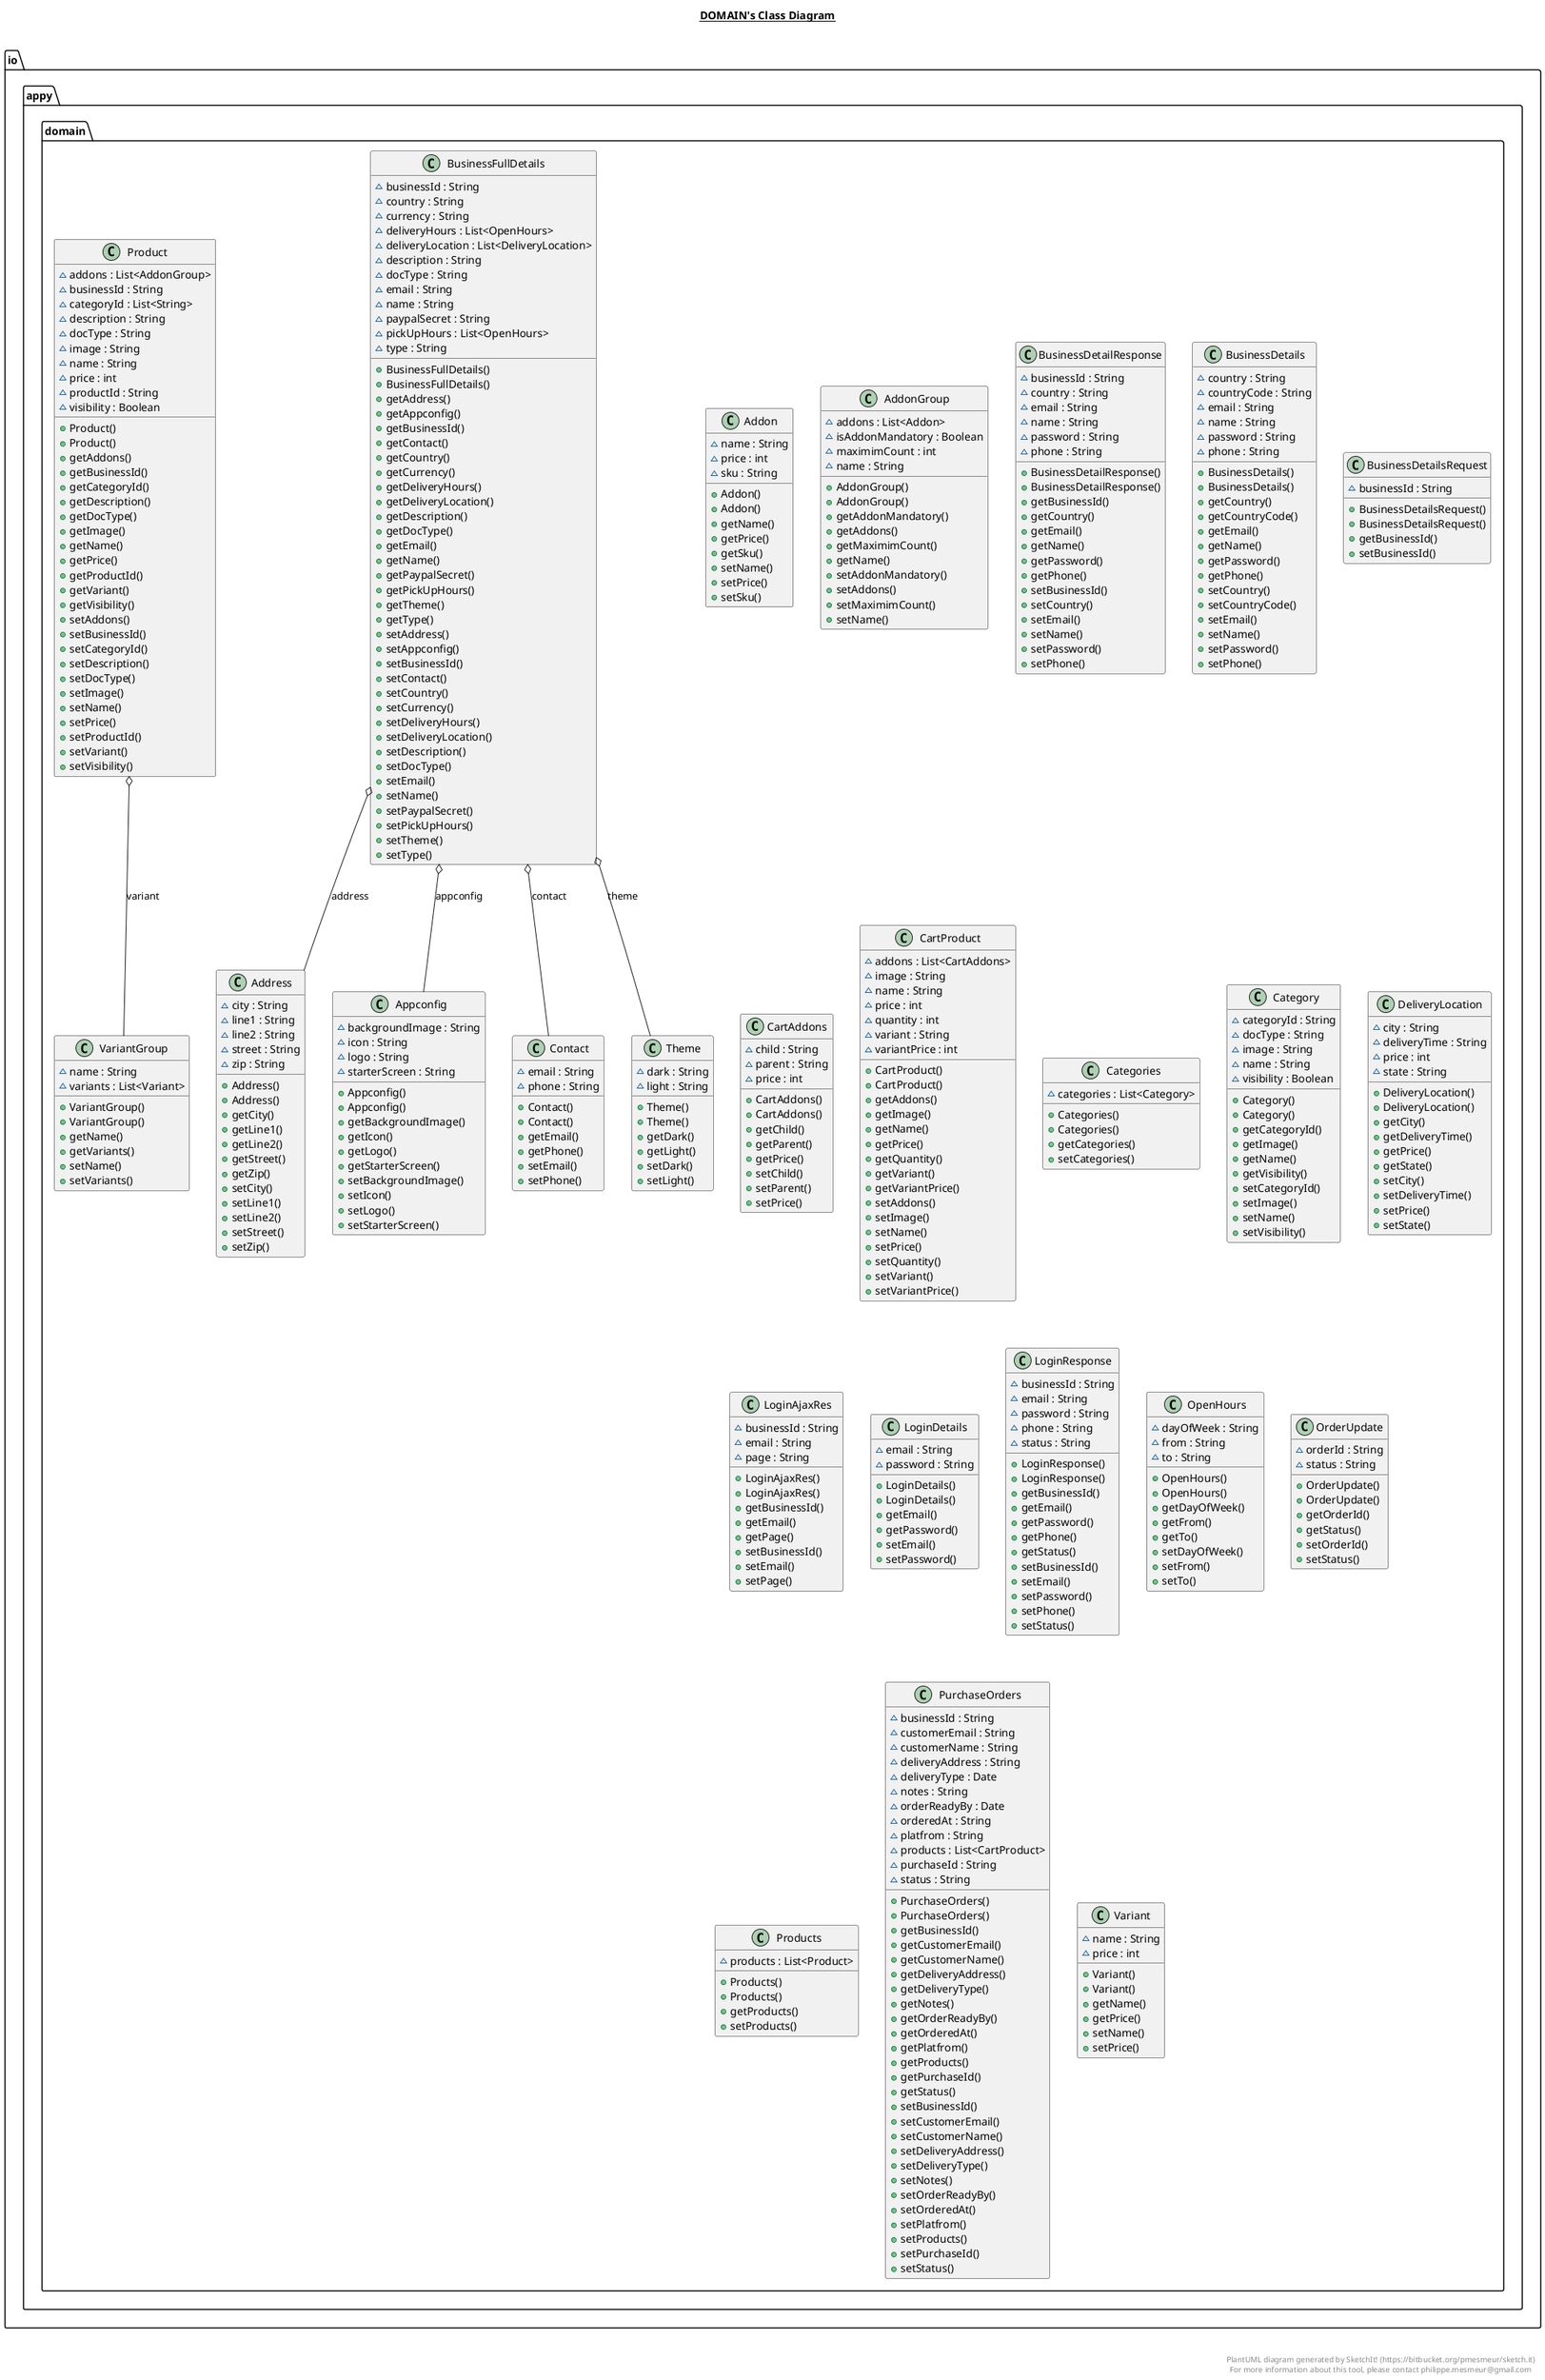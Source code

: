 @startuml

title __DOMAIN's Class Diagram__\n

  namespace io.appy.domain {
    class io.appy.domain.Addon {
        ~ name : String
        ~ price : int
        ~ sku : String
        + Addon()
        + Addon()
        + getName()
        + getPrice()
        + getSku()
        + setName()
        + setPrice()
        + setSku()
    }
  }
  

  namespace io.appy.domain {
    class io.appy.domain.AddonGroup {
        ~ addons : List<Addon>
        ~ isAddonMandatory : Boolean
        ~ maximimCount : int
        ~ name : String
        + AddonGroup()
        + AddonGroup()
        + getAddonMandatory()
        + getAddons()
        + getMaximimCount()
        + getName()
        + setAddonMandatory()
        + setAddons()
        + setMaximimCount()
        + setName()
    }
  }
  

  namespace io.appy.domain {
    class io.appy.domain.Address {
        ~ city : String
        ~ line1 : String
        ~ line2 : String
        ~ street : String
        ~ zip : String
        + Address()
        + Address()
        + getCity()
        + getLine1()
        + getLine2()
        + getStreet()
        + getZip()
        + setCity()
        + setLine1()
        + setLine2()
        + setStreet()
        + setZip()
    }
  }
  

  namespace io.appy.domain {
    class io.appy.domain.Appconfig {
        ~ backgroundImage : String
        ~ icon : String
        ~ logo : String
        ~ starterScreen : String
        + Appconfig()
        + Appconfig()
        + getBackgroundImage()
        + getIcon()
        + getLogo()
        + getStarterScreen()
        + setBackgroundImage()
        + setIcon()
        + setLogo()
        + setStarterScreen()
    }
  }
  

  namespace io.appy.domain {
    class io.appy.domain.BusinessDetailResponse {
        ~ businessId : String
        ~ country : String
        ~ email : String
        ~ name : String
        ~ password : String
        ~ phone : String
        + BusinessDetailResponse()
        + BusinessDetailResponse()
        + getBusinessId()
        + getCountry()
        + getEmail()
        + getName()
        + getPassword()
        + getPhone()
        + setBusinessId()
        + setCountry()
        + setEmail()
        + setName()
        + setPassword()
        + setPhone()
    }
  }
  

  namespace io.appy.domain {
    class io.appy.domain.BusinessDetails {
        ~ country : String
        ~ countryCode : String
        ~ email : String
        ~ name : String
        ~ password : String
        ~ phone : String
        + BusinessDetails()
        + BusinessDetails()
        + getCountry()
        + getCountryCode()
        + getEmail()
        + getName()
        + getPassword()
        + getPhone()
        + setCountry()
        + setCountryCode()
        + setEmail()
        + setName()
        + setPassword()
        + setPhone()
    }
  }
  

  namespace io.appy.domain {
    class io.appy.domain.BusinessDetailsRequest {
        ~ businessId : String
        + BusinessDetailsRequest()
        + BusinessDetailsRequest()
        + getBusinessId()
        + setBusinessId()
    }
  }
  

  namespace io.appy.domain {
    class io.appy.domain.BusinessFullDetails {
        ~ businessId : String
        ~ country : String
        ~ currency : String
        ~ deliveryHours : List<OpenHours>
        ~ deliveryLocation : List<DeliveryLocation>
        ~ description : String
        ~ docType : String
        ~ email : String
        ~ name : String
        ~ paypalSecret : String
        ~ pickUpHours : List<OpenHours>
        ~ type : String
        + BusinessFullDetails()
        + BusinessFullDetails()
        + getAddress()
        + getAppconfig()
        + getBusinessId()
        + getContact()
        + getCountry()
        + getCurrency()
        + getDeliveryHours()
        + getDeliveryLocation()
        + getDescription()
        + getDocType()
        + getEmail()
        + getName()
        + getPaypalSecret()
        + getPickUpHours()
        + getTheme()
        + getType()
        + setAddress()
        + setAppconfig()
        + setBusinessId()
        + setContact()
        + setCountry()
        + setCurrency()
        + setDeliveryHours()
        + setDeliveryLocation()
        + setDescription()
        + setDocType()
        + setEmail()
        + setName()
        + setPaypalSecret()
        + setPickUpHours()
        + setTheme()
        + setType()
    }
  }
  

  namespace io.appy.domain {
    class io.appy.domain.CartAddons {
        ~ child : String
        ~ parent : String
        ~ price : int
        + CartAddons()
        + CartAddons()
        + getChild()
        + getParent()
        + getPrice()
        + setChild()
        + setParent()
        + setPrice()
    }
  }
  

  namespace io.appy.domain {
    class io.appy.domain.CartProduct {
        ~ addons : List<CartAddons>
        ~ image : String
        ~ name : String
        ~ price : int
        ~ quantity : int
        ~ variant : String
        ~ variantPrice : int
        + CartProduct()
        + CartProduct()
        + getAddons()
        + getImage()
        + getName()
        + getPrice()
        + getQuantity()
        + getVariant()
        + getVariantPrice()
        + setAddons()
        + setImage()
        + setName()
        + setPrice()
        + setQuantity()
        + setVariant()
        + setVariantPrice()
    }
  }
  

  namespace io.appy.domain {
    class io.appy.domain.Categories {
        ~ categories : List<Category>
        + Categories()
        + Categories()
        + getCategories()
        + setCategories()
    }
  }
  

  namespace io.appy.domain {
    class io.appy.domain.Category {
        ~ categoryId : String
        ~ docType : String
        ~ image : String
        ~ name : String
        ~ visibility : Boolean
        + Category()
        + Category()
        + getCategoryId()
        + getImage()
        + getName()
        + getVisibility()
        + setCategoryId()
        + setImage()
        + setName()
        + setVisibility()
    }
  }
  

  namespace io.appy.domain {
    class io.appy.domain.Contact {
        ~ email : String
        ~ phone : String
        + Contact()
        + Contact()
        + getEmail()
        + getPhone()
        + setEmail()
        + setPhone()
    }
  }
  

  namespace io.appy.domain {
    class io.appy.domain.DeliveryLocation {
        ~ city : String
        ~ deliveryTime : String
        ~ price : int
        ~ state : String
        + DeliveryLocation()
        + DeliveryLocation()
        + getCity()
        + getDeliveryTime()
        + getPrice()
        + getState()
        + setCity()
        + setDeliveryTime()
        + setPrice()
        + setState()
    }
  }
  

  namespace io.appy.domain {
    class io.appy.domain.LoginAjaxRes {
        ~ businessId : String
        ~ email : String
        ~ page : String
        + LoginAjaxRes()
        + LoginAjaxRes()
        + getBusinessId()
        + getEmail()
        + getPage()
        + setBusinessId()
        + setEmail()
        + setPage()
    }
  }
  

  namespace io.appy.domain {
    class io.appy.domain.LoginDetails {
        ~ email : String
        ~ password : String
        + LoginDetails()
        + LoginDetails()
        + getEmail()
        + getPassword()
        + setEmail()
        + setPassword()
    }
  }
  

  namespace io.appy.domain {
    class io.appy.domain.LoginResponse {
        ~ businessId : String
        ~ email : String
        ~ password : String
        ~ phone : String
        ~ status : String
        + LoginResponse()
        + LoginResponse()
        + getBusinessId()
        + getEmail()
        + getPassword()
        + getPhone()
        + getStatus()
        + setBusinessId()
        + setEmail()
        + setPassword()
        + setPhone()
        + setStatus()
    }
  }
  

  namespace io.appy.domain {
    class io.appy.domain.OpenHours {
        ~ dayOfWeek : String
        ~ from : String
        ~ to : String
        + OpenHours()
        + OpenHours()
        + getDayOfWeek()
        + getFrom()
        + getTo()
        + setDayOfWeek()
        + setFrom()
        + setTo()
    }
  }
  

  namespace io.appy.domain {
    class io.appy.domain.OrderUpdate {
        ~ orderId : String
        ~ status : String
        + OrderUpdate()
        + OrderUpdate()
        + getOrderId()
        + getStatus()
        + setOrderId()
        + setStatus()
    }
  }
  

  namespace io.appy.domain {
    class io.appy.domain.Product {
        ~ addons : List<AddonGroup>
        ~ businessId : String
        ~ categoryId : List<String>
        ~ description : String
        ~ docType : String
        ~ image : String
        ~ name : String
        ~ price : int
        ~ productId : String
        ~ visibility : Boolean
        + Product()
        + Product()
        + getAddons()
        + getBusinessId()
        + getCategoryId()
        + getDescription()
        + getDocType()
        + getImage()
        + getName()
        + getPrice()
        + getProductId()
        + getVariant()
        + getVisibility()
        + setAddons()
        + setBusinessId()
        + setCategoryId()
        + setDescription()
        + setDocType()
        + setImage()
        + setName()
        + setPrice()
        + setProductId()
        + setVariant()
        + setVisibility()
    }
  }
  

  namespace io.appy.domain {
    class io.appy.domain.Products {
        ~ products : List<Product>
        + Products()
        + Products()
        + getProducts()
        + setProducts()
    }
  }
  

  namespace io.appy.domain {
    class io.appy.domain.PurchaseOrders {
        ~ businessId : String
        ~ customerEmail : String
        ~ customerName : String
        ~ deliveryAddress : String
        ~ deliveryType : Date
        ~ notes : String
        ~ orderReadyBy : Date
        ~ orderedAt : String
        ~ platfrom : String
        ~ products : List<CartProduct>
        ~ purchaseId : String
        ~ status : String
        + PurchaseOrders()
        + PurchaseOrders()
        + getBusinessId()
        + getCustomerEmail()
        + getCustomerName()
        + getDeliveryAddress()
        + getDeliveryType()
        + getNotes()
        + getOrderReadyBy()
        + getOrderedAt()
        + getPlatfrom()
        + getProducts()
        + getPurchaseId()
        + getStatus()
        + setBusinessId()
        + setCustomerEmail()
        + setCustomerName()
        + setDeliveryAddress()
        + setDeliveryType()
        + setNotes()
        + setOrderReadyBy()
        + setOrderedAt()
        + setPlatfrom()
        + setProducts()
        + setPurchaseId()
        + setStatus()
    }
  }
  

  namespace io.appy.domain {
    class io.appy.domain.Theme {
        ~ dark : String
        ~ light : String
        + Theme()
        + Theme()
        + getDark()
        + getLight()
        + setDark()
        + setLight()
    }
  }
  

  namespace io.appy.domain {
    class io.appy.domain.Variant {
        ~ name : String
        ~ price : int
        + Variant()
        + Variant()
        + getName()
        + getPrice()
        + setName()
        + setPrice()
    }
  }
  

  namespace io.appy.domain {
    class io.appy.domain.VariantGroup {
        ~ name : String
        ~ variants : List<Variant>
        + VariantGroup()
        + VariantGroup()
        + getName()
        + getVariants()
        + setName()
        + setVariants()
    }
  }
  

  io.appy.domain.BusinessFullDetails o-- io.appy.domain.Address : address
  io.appy.domain.BusinessFullDetails o-- io.appy.domain.Appconfig : appconfig
  io.appy.domain.BusinessFullDetails o-- io.appy.domain.Contact : contact
  io.appy.domain.BusinessFullDetails o-- io.appy.domain.Theme : theme
  io.appy.domain.Product o-- io.appy.domain.VariantGroup : variant


right footer


PlantUML diagram generated by SketchIt! (https://bitbucket.org/pmesmeur/sketch.it)
For more information about this tool, please contact philippe.mesmeur@gmail.com
endfooter

@enduml
